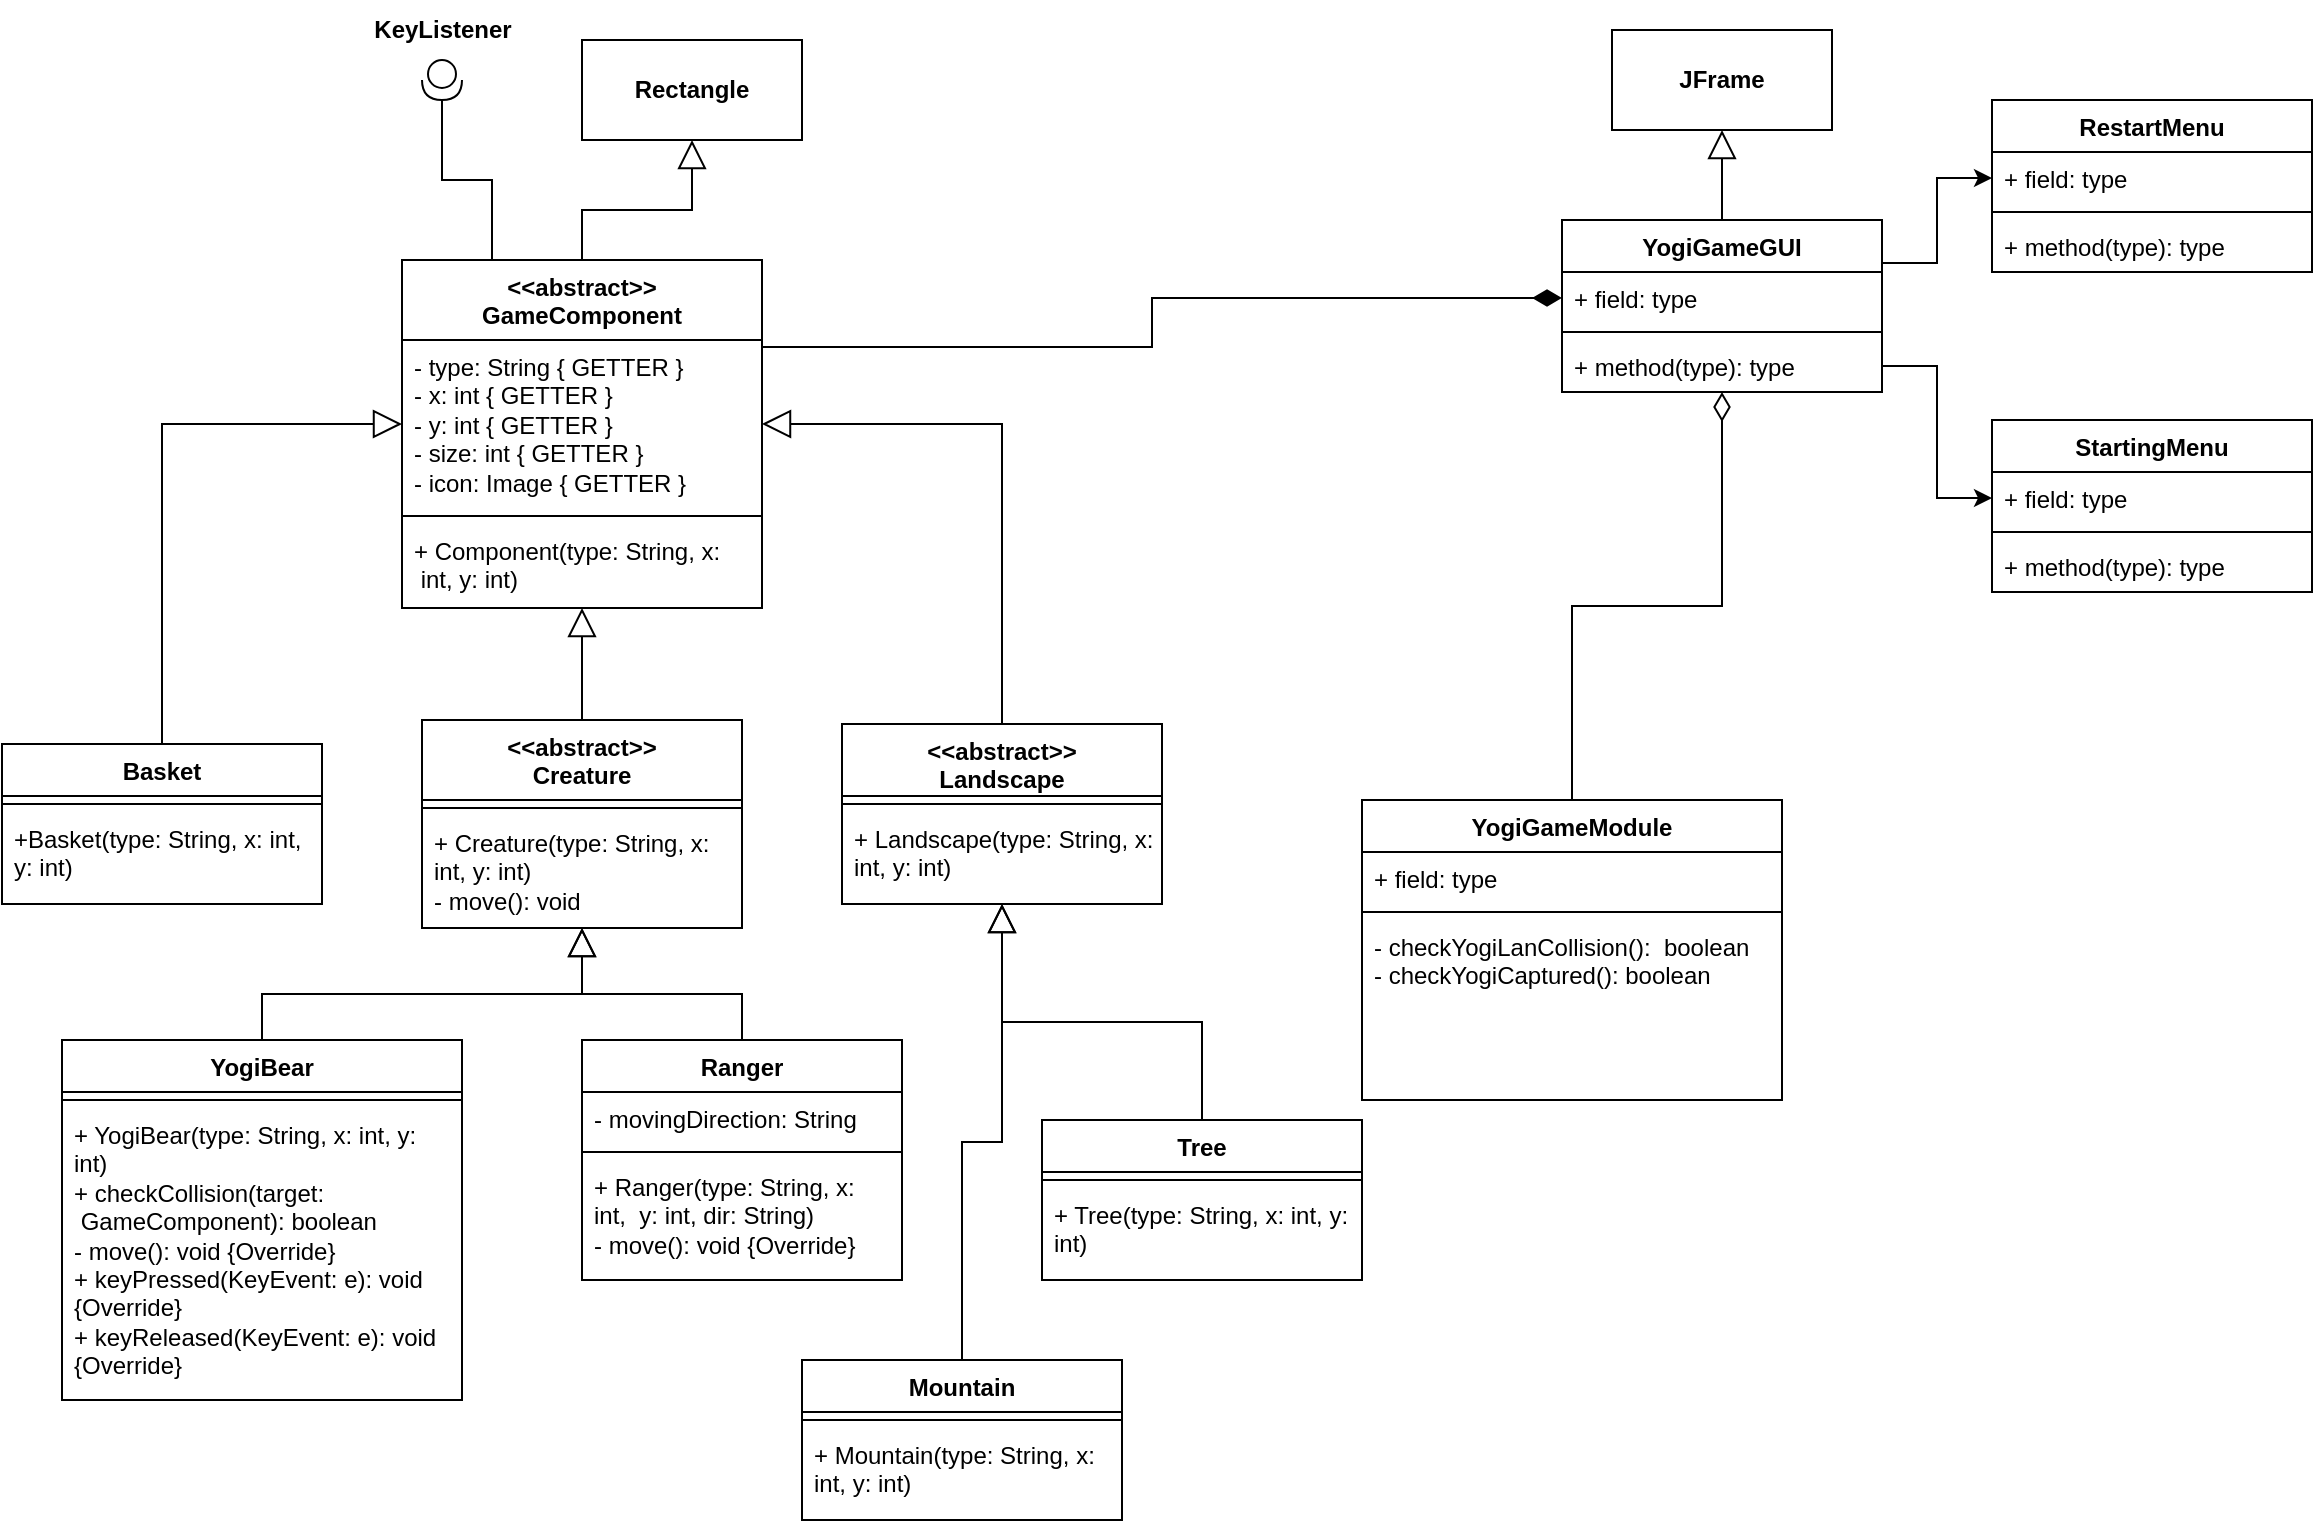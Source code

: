 <mxfile version="24.9.3">
  <diagram name="Page-1" id="V1T5ub4eXaLLm83vhyxi">
    <mxGraphModel dx="1122" dy="1882" grid="1" gridSize="10" guides="1" tooltips="1" connect="1" arrows="1" fold="1" page="1" pageScale="1" pageWidth="850" pageHeight="1100" math="0" shadow="0">
      <root>
        <mxCell id="0" />
        <mxCell id="1" parent="0" />
        <mxCell id="JW1Y3XpuhCUsItWBqjoq-34" style="edgeStyle=orthogonalEdgeStyle;rounded=0;orthogonalLoop=1;jettySize=auto;html=1;exitX=0.5;exitY=0;exitDx=0;exitDy=0;endArrow=block;endFill=0;endSize=12;" parent="1" source="37ParpVeFPUFG8CqIVVN-1" target="JW1Y3XpuhCUsItWBqjoq-13" edge="1">
          <mxGeometry relative="1" as="geometry" />
        </mxCell>
        <mxCell id="37ParpVeFPUFG8CqIVVN-1" value="&lt;div&gt;&amp;lt;&amp;lt;abstract&amp;gt;&amp;gt;&lt;/div&gt;Creature" style="swimlane;fontStyle=1;align=center;verticalAlign=top;childLayout=stackLayout;horizontal=1;startSize=40;horizontalStack=0;resizeParent=1;resizeParentMax=0;resizeLast=0;collapsible=1;marginBottom=0;whiteSpace=wrap;html=1;" parent="1" vertex="1">
          <mxGeometry x="330" y="-60" width="160" height="104" as="geometry" />
        </mxCell>
        <mxCell id="37ParpVeFPUFG8CqIVVN-3" value="" style="line;strokeWidth=1;fillColor=none;align=left;verticalAlign=middle;spacingTop=-1;spacingLeft=3;spacingRight=3;rotatable=0;labelPosition=right;points=[];portConstraint=eastwest;strokeColor=inherit;" parent="37ParpVeFPUFG8CqIVVN-1" vertex="1">
          <mxGeometry y="40" width="160" height="8" as="geometry" />
        </mxCell>
        <mxCell id="37ParpVeFPUFG8CqIVVN-4" value="&lt;div&gt;+ Creature(type: String, x: int, y: int)&lt;/div&gt;- move(): void" style="text;strokeColor=none;fillColor=none;align=left;verticalAlign=top;spacingLeft=4;spacingRight=4;overflow=hidden;rotatable=0;points=[[0,0.5],[1,0.5]];portConstraint=eastwest;whiteSpace=wrap;html=1;" parent="37ParpVeFPUFG8CqIVVN-1" vertex="1">
          <mxGeometry y="48" width="160" height="56" as="geometry" />
        </mxCell>
        <mxCell id="JW1Y3XpuhCUsItWBqjoq-33" style="edgeStyle=orthogonalEdgeStyle;rounded=0;orthogonalLoop=1;jettySize=auto;html=1;exitX=0.5;exitY=0;exitDx=0;exitDy=0;endArrow=block;endFill=0;endSize=12;" parent="1" source="JW1Y3XpuhCUsItWBqjoq-1" target="37ParpVeFPUFG8CqIVVN-1" edge="1">
          <mxGeometry relative="1" as="geometry" />
        </mxCell>
        <mxCell id="JW1Y3XpuhCUsItWBqjoq-1" value="YogiBear" style="swimlane;fontStyle=1;align=center;verticalAlign=top;childLayout=stackLayout;horizontal=1;startSize=26;horizontalStack=0;resizeParent=1;resizeParentMax=0;resizeLast=0;collapsible=1;marginBottom=0;whiteSpace=wrap;html=1;" parent="1" vertex="1">
          <mxGeometry x="150" y="100" width="200" height="180" as="geometry" />
        </mxCell>
        <mxCell id="JW1Y3XpuhCUsItWBqjoq-3" value="" style="line;strokeWidth=1;fillColor=none;align=left;verticalAlign=middle;spacingTop=-1;spacingLeft=3;spacingRight=3;rotatable=0;labelPosition=right;points=[];portConstraint=eastwest;strokeColor=inherit;" parent="JW1Y3XpuhCUsItWBqjoq-1" vertex="1">
          <mxGeometry y="26" width="200" height="8" as="geometry" />
        </mxCell>
        <mxCell id="JW1Y3XpuhCUsItWBqjoq-4" value="&lt;div&gt;+ YogiBear(type: String, x: int, y: int)&lt;/div&gt;+ checkCollision(target:&amp;nbsp; &amp;nbsp; &amp;nbsp; &amp;nbsp;GameComponent): boolean&lt;div&gt;- move(): void {Override}&lt;/div&gt;&lt;div&gt;+ keyPressed(KeyEvent: e): void {Override}&lt;/div&gt;&lt;div&gt;+ keyReleased(KeyEvent: e): void {Override}&lt;/div&gt;" style="text;strokeColor=none;fillColor=none;align=left;verticalAlign=top;spacingLeft=4;spacingRight=4;overflow=hidden;rotatable=0;points=[[0,0.5],[1,0.5]];portConstraint=eastwest;whiteSpace=wrap;html=1;" parent="JW1Y3XpuhCUsItWBqjoq-1" vertex="1">
          <mxGeometry y="34" width="200" height="146" as="geometry" />
        </mxCell>
        <mxCell id="JW1Y3XpuhCUsItWBqjoq-37" style="edgeStyle=orthogonalEdgeStyle;rounded=0;orthogonalLoop=1;jettySize=auto;html=1;exitX=0.5;exitY=0;exitDx=0;exitDy=0;entryX=0;entryY=0.5;entryDx=0;entryDy=0;endArrow=block;endFill=0;endSize=12;" parent="1" source="JW1Y3XpuhCUsItWBqjoq-5" target="JW1Y3XpuhCUsItWBqjoq-14" edge="1">
          <mxGeometry relative="1" as="geometry" />
        </mxCell>
        <mxCell id="JW1Y3XpuhCUsItWBqjoq-5" value="Basket" style="swimlane;fontStyle=1;align=center;verticalAlign=top;childLayout=stackLayout;horizontal=1;startSize=26;horizontalStack=0;resizeParent=1;resizeParentMax=0;resizeLast=0;collapsible=1;marginBottom=0;whiteSpace=wrap;html=1;" parent="1" vertex="1">
          <mxGeometry x="120" y="-48" width="160" height="80" as="geometry" />
        </mxCell>
        <mxCell id="JW1Y3XpuhCUsItWBqjoq-7" value="" style="line;strokeWidth=1;fillColor=none;align=left;verticalAlign=middle;spacingTop=-1;spacingLeft=3;spacingRight=3;rotatable=0;labelPosition=right;points=[];portConstraint=eastwest;strokeColor=inherit;" parent="JW1Y3XpuhCUsItWBqjoq-5" vertex="1">
          <mxGeometry y="26" width="160" height="8" as="geometry" />
        </mxCell>
        <mxCell id="JW1Y3XpuhCUsItWBqjoq-8" value="+Basket(type: String, x: int, y: int)" style="text;strokeColor=none;fillColor=none;align=left;verticalAlign=top;spacingLeft=4;spacingRight=4;overflow=hidden;rotatable=0;points=[[0,0.5],[1,0.5]];portConstraint=eastwest;whiteSpace=wrap;html=1;" parent="JW1Y3XpuhCUsItWBqjoq-5" vertex="1">
          <mxGeometry y="34" width="160" height="46" as="geometry" />
        </mxCell>
        <mxCell id="JW1Y3XpuhCUsItWBqjoq-36" style="edgeStyle=orthogonalEdgeStyle;rounded=0;orthogonalLoop=1;jettySize=auto;html=1;exitX=0.5;exitY=0;exitDx=0;exitDy=0;entryX=1;entryY=0.5;entryDx=0;entryDy=0;endArrow=block;endFill=0;endSize=12;" parent="1" source="JW1Y3XpuhCUsItWBqjoq-9" target="JW1Y3XpuhCUsItWBqjoq-14" edge="1">
          <mxGeometry relative="1" as="geometry" />
        </mxCell>
        <mxCell id="JW1Y3XpuhCUsItWBqjoq-9" value="&lt;div&gt;&amp;lt;&amp;lt;abstract&amp;gt;&amp;gt;&lt;/div&gt;Landscape" style="swimlane;fontStyle=1;align=center;verticalAlign=top;childLayout=stackLayout;horizontal=1;startSize=36;horizontalStack=0;resizeParent=1;resizeParentMax=0;resizeLast=0;collapsible=1;marginBottom=0;whiteSpace=wrap;html=1;" parent="1" vertex="1">
          <mxGeometry x="540" y="-58" width="160" height="90" as="geometry" />
        </mxCell>
        <mxCell id="JW1Y3XpuhCUsItWBqjoq-11" value="" style="line;strokeWidth=1;fillColor=none;align=left;verticalAlign=middle;spacingTop=-1;spacingLeft=3;spacingRight=3;rotatable=0;labelPosition=right;points=[];portConstraint=eastwest;strokeColor=inherit;" parent="JW1Y3XpuhCUsItWBqjoq-9" vertex="1">
          <mxGeometry y="36" width="160" height="8" as="geometry" />
        </mxCell>
        <mxCell id="JW1Y3XpuhCUsItWBqjoq-12" value="+ Landscape(type: String, x: int, y: int)" style="text;strokeColor=none;fillColor=none;align=left;verticalAlign=top;spacingLeft=4;spacingRight=4;overflow=hidden;rotatable=0;points=[[0,0.5],[1,0.5]];portConstraint=eastwest;whiteSpace=wrap;html=1;" parent="JW1Y3XpuhCUsItWBqjoq-9" vertex="1">
          <mxGeometry y="44" width="160" height="46" as="geometry" />
        </mxCell>
        <mxCell id="Aqfv4AWS69Kue3A25FG4-6" style="edgeStyle=orthogonalEdgeStyle;rounded=0;orthogonalLoop=1;jettySize=auto;html=1;exitX=0.5;exitY=0;exitDx=0;exitDy=0;entryX=0.5;entryY=1;entryDx=0;entryDy=0;endArrow=block;endFill=0;endSize=12;" parent="1" source="JW1Y3XpuhCUsItWBqjoq-13" target="Aqfv4AWS69Kue3A25FG4-5" edge="1">
          <mxGeometry relative="1" as="geometry" />
        </mxCell>
        <mxCell id="Aqfv4AWS69Kue3A25FG4-27" style="edgeStyle=orthogonalEdgeStyle;rounded=0;orthogonalLoop=1;jettySize=auto;html=1;exitX=1;exitY=0.25;exitDx=0;exitDy=0;entryX=0;entryY=0.5;entryDx=0;entryDy=0;endArrow=diamondThin;endFill=1;endSize=12;" parent="1" source="JW1Y3XpuhCUsItWBqjoq-13" target="Aqfv4AWS69Kue3A25FG4-12" edge="1">
          <mxGeometry relative="1" as="geometry" />
        </mxCell>
        <mxCell id="_yU-8EtJCTcdnknjxa69-10" style="edgeStyle=orthogonalEdgeStyle;rounded=0;orthogonalLoop=1;jettySize=auto;html=1;exitX=0.25;exitY=0;exitDx=0;exitDy=0;endArrow=none;endFill=0;" edge="1" parent="1" source="JW1Y3XpuhCUsItWBqjoq-13" target="_yU-8EtJCTcdnknjxa69-3">
          <mxGeometry relative="1" as="geometry" />
        </mxCell>
        <mxCell id="JW1Y3XpuhCUsItWBqjoq-13" value="&lt;div&gt;&amp;lt;&amp;lt;abstract&amp;gt;&amp;gt;&lt;/div&gt;GameComponent" style="swimlane;fontStyle=1;align=center;verticalAlign=top;childLayout=stackLayout;horizontal=1;startSize=40;horizontalStack=0;resizeParent=1;resizeParentMax=0;resizeLast=0;collapsible=1;marginBottom=0;whiteSpace=wrap;html=1;" parent="1" vertex="1">
          <mxGeometry x="320" y="-290" width="180" height="174" as="geometry" />
        </mxCell>
        <mxCell id="JW1Y3XpuhCUsItWBqjoq-14" value="&lt;div&gt;- type: String { GETTER }&lt;/div&gt;- x: int { GETTER }&lt;div&gt;- y: int { GETTER }&lt;/div&gt;&lt;div&gt;- size: int { GETTER }&lt;/div&gt;&lt;div&gt;- icon: Image { GETTER }&amp;nbsp;&lt;/div&gt;" style="text;strokeColor=none;fillColor=none;align=left;verticalAlign=top;spacingLeft=4;spacingRight=4;overflow=hidden;rotatable=0;points=[[0,0.5],[1,0.5]];portConstraint=eastwest;whiteSpace=wrap;html=1;" parent="JW1Y3XpuhCUsItWBqjoq-13" vertex="1">
          <mxGeometry y="40" width="180" height="84" as="geometry" />
        </mxCell>
        <mxCell id="JW1Y3XpuhCUsItWBqjoq-15" value="" style="line;strokeWidth=1;fillColor=none;align=left;verticalAlign=middle;spacingTop=-1;spacingLeft=3;spacingRight=3;rotatable=0;labelPosition=right;points=[];portConstraint=eastwest;strokeColor=inherit;" parent="JW1Y3XpuhCUsItWBqjoq-13" vertex="1">
          <mxGeometry y="124" width="180" height="8" as="geometry" />
        </mxCell>
        <mxCell id="JW1Y3XpuhCUsItWBqjoq-16" value="&lt;div&gt;+ Component(type: String, x:&amp;nbsp; &amp;nbsp; &amp;nbsp;int, y: int)&lt;/div&gt;" style="text;strokeColor=none;fillColor=none;align=left;verticalAlign=top;spacingLeft=4;spacingRight=4;overflow=hidden;rotatable=0;points=[[0,0.5],[1,0.5]];portConstraint=eastwest;whiteSpace=wrap;html=1;" parent="JW1Y3XpuhCUsItWBqjoq-13" vertex="1">
          <mxGeometry y="132" width="180" height="42" as="geometry" />
        </mxCell>
        <mxCell id="JW1Y3XpuhCUsItWBqjoq-32" style="edgeStyle=orthogonalEdgeStyle;rounded=0;orthogonalLoop=1;jettySize=auto;html=1;exitX=0.5;exitY=0;exitDx=0;exitDy=0;endArrow=block;endFill=0;endSize=12;" parent="1" source="JW1Y3XpuhCUsItWBqjoq-17" target="37ParpVeFPUFG8CqIVVN-1" edge="1">
          <mxGeometry relative="1" as="geometry" />
        </mxCell>
        <mxCell id="JW1Y3XpuhCUsItWBqjoq-17" value="Ranger" style="swimlane;fontStyle=1;align=center;verticalAlign=top;childLayout=stackLayout;horizontal=1;startSize=26;horizontalStack=0;resizeParent=1;resizeParentMax=0;resizeLast=0;collapsible=1;marginBottom=0;whiteSpace=wrap;html=1;" parent="1" vertex="1">
          <mxGeometry x="410" y="100" width="160" height="120" as="geometry" />
        </mxCell>
        <mxCell id="JW1Y3XpuhCUsItWBqjoq-18" value="- movingDirection: String" style="text;strokeColor=none;fillColor=none;align=left;verticalAlign=top;spacingLeft=4;spacingRight=4;overflow=hidden;rotatable=0;points=[[0,0.5],[1,0.5]];portConstraint=eastwest;whiteSpace=wrap;html=1;" parent="JW1Y3XpuhCUsItWBqjoq-17" vertex="1">
          <mxGeometry y="26" width="160" height="26" as="geometry" />
        </mxCell>
        <mxCell id="JW1Y3XpuhCUsItWBqjoq-19" value="" style="line;strokeWidth=1;fillColor=none;align=left;verticalAlign=middle;spacingTop=-1;spacingLeft=3;spacingRight=3;rotatable=0;labelPosition=right;points=[];portConstraint=eastwest;strokeColor=inherit;" parent="JW1Y3XpuhCUsItWBqjoq-17" vertex="1">
          <mxGeometry y="52" width="160" height="8" as="geometry" />
        </mxCell>
        <mxCell id="JW1Y3XpuhCUsItWBqjoq-20" value="+ Ranger(type: String, x: int,&amp;nbsp; y: int, dir: String)&lt;div&gt;- move(): void {Override}&lt;/div&gt;" style="text;strokeColor=none;fillColor=none;align=left;verticalAlign=top;spacingLeft=4;spacingRight=4;overflow=hidden;rotatable=0;points=[[0,0.5],[1,0.5]];portConstraint=eastwest;whiteSpace=wrap;html=1;" parent="JW1Y3XpuhCUsItWBqjoq-17" vertex="1">
          <mxGeometry y="60" width="160" height="60" as="geometry" />
        </mxCell>
        <mxCell id="JW1Y3XpuhCUsItWBqjoq-29" style="edgeStyle=orthogonalEdgeStyle;rounded=0;orthogonalLoop=1;jettySize=auto;html=1;exitX=0.5;exitY=0;exitDx=0;exitDy=0;strokeWidth=1;endArrow=block;endFill=0;endSize=12;" parent="1" source="JW1Y3XpuhCUsItWBqjoq-21" target="JW1Y3XpuhCUsItWBqjoq-9" edge="1">
          <mxGeometry relative="1" as="geometry" />
        </mxCell>
        <mxCell id="JW1Y3XpuhCUsItWBqjoq-21" value="Tree" style="swimlane;fontStyle=1;align=center;verticalAlign=top;childLayout=stackLayout;horizontal=1;startSize=26;horizontalStack=0;resizeParent=1;resizeParentMax=0;resizeLast=0;collapsible=1;marginBottom=0;whiteSpace=wrap;html=1;" parent="1" vertex="1">
          <mxGeometry x="640" y="140" width="160" height="80" as="geometry" />
        </mxCell>
        <mxCell id="JW1Y3XpuhCUsItWBqjoq-23" value="" style="line;strokeWidth=1;fillColor=none;align=left;verticalAlign=middle;spacingTop=-1;spacingLeft=3;spacingRight=3;rotatable=0;labelPosition=right;points=[];portConstraint=eastwest;strokeColor=inherit;" parent="JW1Y3XpuhCUsItWBqjoq-21" vertex="1">
          <mxGeometry y="26" width="160" height="8" as="geometry" />
        </mxCell>
        <mxCell id="JW1Y3XpuhCUsItWBqjoq-24" value="+ Tree(type: String, x: int, y: int)" style="text;strokeColor=none;fillColor=none;align=left;verticalAlign=top;spacingLeft=4;spacingRight=4;overflow=hidden;rotatable=0;points=[[0,0.5],[1,0.5]];portConstraint=eastwest;whiteSpace=wrap;html=1;" parent="JW1Y3XpuhCUsItWBqjoq-21" vertex="1">
          <mxGeometry y="34" width="160" height="46" as="geometry" />
        </mxCell>
        <mxCell id="JW1Y3XpuhCUsItWBqjoq-30" style="edgeStyle=orthogonalEdgeStyle;rounded=0;orthogonalLoop=1;jettySize=auto;html=1;endArrow=block;endFill=0;endSize=12;" parent="1" source="JW1Y3XpuhCUsItWBqjoq-25" target="JW1Y3XpuhCUsItWBqjoq-9" edge="1">
          <mxGeometry relative="1" as="geometry" />
        </mxCell>
        <mxCell id="JW1Y3XpuhCUsItWBqjoq-25" value="Mountain" style="swimlane;fontStyle=1;align=center;verticalAlign=top;childLayout=stackLayout;horizontal=1;startSize=26;horizontalStack=0;resizeParent=1;resizeParentMax=0;resizeLast=0;collapsible=1;marginBottom=0;whiteSpace=wrap;html=1;" parent="1" vertex="1">
          <mxGeometry x="520" y="260" width="160" height="80" as="geometry" />
        </mxCell>
        <mxCell id="JW1Y3XpuhCUsItWBqjoq-27" value="" style="line;strokeWidth=1;fillColor=none;align=left;verticalAlign=middle;spacingTop=-1;spacingLeft=3;spacingRight=3;rotatable=0;labelPosition=right;points=[];portConstraint=eastwest;strokeColor=inherit;" parent="JW1Y3XpuhCUsItWBqjoq-25" vertex="1">
          <mxGeometry y="26" width="160" height="8" as="geometry" />
        </mxCell>
        <mxCell id="JW1Y3XpuhCUsItWBqjoq-28" value="+ Mountain(type: String, x: int, y: int)" style="text;strokeColor=none;fillColor=none;align=left;verticalAlign=top;spacingLeft=4;spacingRight=4;overflow=hidden;rotatable=0;points=[[0,0.5],[1,0.5]];portConstraint=eastwest;whiteSpace=wrap;html=1;" parent="JW1Y3XpuhCUsItWBqjoq-25" vertex="1">
          <mxGeometry y="34" width="160" height="46" as="geometry" />
        </mxCell>
        <mxCell id="Aqfv4AWS69Kue3A25FG4-5" value="&lt;b&gt;Rectangle&lt;/b&gt;" style="html=1;whiteSpace=wrap;" parent="1" vertex="1">
          <mxGeometry x="410" y="-400" width="110" height="50" as="geometry" />
        </mxCell>
        <mxCell id="Aqfv4AWS69Kue3A25FG4-24" style="edgeStyle=orthogonalEdgeStyle;rounded=0;orthogonalLoop=1;jettySize=auto;html=1;exitX=0.5;exitY=0;exitDx=0;exitDy=0;endArrow=diamondThin;endFill=0;endSize=12;" parent="1" source="Aqfv4AWS69Kue3A25FG4-7" target="Aqfv4AWS69Kue3A25FG4-11" edge="1">
          <mxGeometry relative="1" as="geometry" />
        </mxCell>
        <mxCell id="Aqfv4AWS69Kue3A25FG4-7" value="YogiGameModule" style="swimlane;fontStyle=1;align=center;verticalAlign=top;childLayout=stackLayout;horizontal=1;startSize=26;horizontalStack=0;resizeParent=1;resizeParentMax=0;resizeLast=0;collapsible=1;marginBottom=0;whiteSpace=wrap;html=1;" parent="1" vertex="1">
          <mxGeometry x="800" y="-20" width="210" height="150" as="geometry" />
        </mxCell>
        <mxCell id="Aqfv4AWS69Kue3A25FG4-8" value="+ field: type" style="text;strokeColor=none;fillColor=none;align=left;verticalAlign=top;spacingLeft=4;spacingRight=4;overflow=hidden;rotatable=0;points=[[0,0.5],[1,0.5]];portConstraint=eastwest;whiteSpace=wrap;html=1;" parent="Aqfv4AWS69Kue3A25FG4-7" vertex="1">
          <mxGeometry y="26" width="210" height="26" as="geometry" />
        </mxCell>
        <mxCell id="Aqfv4AWS69Kue3A25FG4-9" value="" style="line;strokeWidth=1;fillColor=none;align=left;verticalAlign=middle;spacingTop=-1;spacingLeft=3;spacingRight=3;rotatable=0;labelPosition=right;points=[];portConstraint=eastwest;strokeColor=inherit;" parent="Aqfv4AWS69Kue3A25FG4-7" vertex="1">
          <mxGeometry y="52" width="210" height="8" as="geometry" />
        </mxCell>
        <mxCell id="Aqfv4AWS69Kue3A25FG4-10" value="- checkYogiLanCollision():&amp;nbsp; boolean&lt;div&gt;- checkYogiCaptured(): boolean&lt;/div&gt;" style="text;strokeColor=none;fillColor=none;align=left;verticalAlign=top;spacingLeft=4;spacingRight=4;overflow=hidden;rotatable=0;points=[[0,0.5],[1,0.5]];portConstraint=eastwest;whiteSpace=wrap;html=1;" parent="Aqfv4AWS69Kue3A25FG4-7" vertex="1">
          <mxGeometry y="60" width="210" height="90" as="geometry" />
        </mxCell>
        <mxCell id="Aqfv4AWS69Kue3A25FG4-25" style="edgeStyle=orthogonalEdgeStyle;rounded=0;orthogonalLoop=1;jettySize=auto;html=1;exitX=1;exitY=0.25;exitDx=0;exitDy=0;entryX=0;entryY=0.5;entryDx=0;entryDy=0;" parent="1" source="Aqfv4AWS69Kue3A25FG4-11" target="Aqfv4AWS69Kue3A25FG4-20" edge="1">
          <mxGeometry relative="1" as="geometry" />
        </mxCell>
        <mxCell id="Aqfv4AWS69Kue3A25FG4-11" value="YogiGameGUI" style="swimlane;fontStyle=1;align=center;verticalAlign=top;childLayout=stackLayout;horizontal=1;startSize=26;horizontalStack=0;resizeParent=1;resizeParentMax=0;resizeLast=0;collapsible=1;marginBottom=0;whiteSpace=wrap;html=1;" parent="1" vertex="1">
          <mxGeometry x="900" y="-310" width="160" height="86" as="geometry" />
        </mxCell>
        <mxCell id="Aqfv4AWS69Kue3A25FG4-12" value="+ field: type" style="text;strokeColor=none;fillColor=none;align=left;verticalAlign=top;spacingLeft=4;spacingRight=4;overflow=hidden;rotatable=0;points=[[0,0.5],[1,0.5]];portConstraint=eastwest;whiteSpace=wrap;html=1;" parent="Aqfv4AWS69Kue3A25FG4-11" vertex="1">
          <mxGeometry y="26" width="160" height="26" as="geometry" />
        </mxCell>
        <mxCell id="Aqfv4AWS69Kue3A25FG4-13" value="" style="line;strokeWidth=1;fillColor=none;align=left;verticalAlign=middle;spacingTop=-1;spacingLeft=3;spacingRight=3;rotatable=0;labelPosition=right;points=[];portConstraint=eastwest;strokeColor=inherit;" parent="Aqfv4AWS69Kue3A25FG4-11" vertex="1">
          <mxGeometry y="52" width="160" height="8" as="geometry" />
        </mxCell>
        <mxCell id="Aqfv4AWS69Kue3A25FG4-14" value="+ method(type): type" style="text;strokeColor=none;fillColor=none;align=left;verticalAlign=top;spacingLeft=4;spacingRight=4;overflow=hidden;rotatable=0;points=[[0,0.5],[1,0.5]];portConstraint=eastwest;whiteSpace=wrap;html=1;" parent="Aqfv4AWS69Kue3A25FG4-11" vertex="1">
          <mxGeometry y="60" width="160" height="26" as="geometry" />
        </mxCell>
        <mxCell id="Aqfv4AWS69Kue3A25FG4-15" value="StartingMenu" style="swimlane;fontStyle=1;align=center;verticalAlign=top;childLayout=stackLayout;horizontal=1;startSize=26;horizontalStack=0;resizeParent=1;resizeParentMax=0;resizeLast=0;collapsible=1;marginBottom=0;whiteSpace=wrap;html=1;" parent="1" vertex="1">
          <mxGeometry x="1115" y="-210" width="160" height="86" as="geometry" />
        </mxCell>
        <mxCell id="Aqfv4AWS69Kue3A25FG4-16" value="+ field: type" style="text;strokeColor=none;fillColor=none;align=left;verticalAlign=top;spacingLeft=4;spacingRight=4;overflow=hidden;rotatable=0;points=[[0,0.5],[1,0.5]];portConstraint=eastwest;whiteSpace=wrap;html=1;" parent="Aqfv4AWS69Kue3A25FG4-15" vertex="1">
          <mxGeometry y="26" width="160" height="26" as="geometry" />
        </mxCell>
        <mxCell id="Aqfv4AWS69Kue3A25FG4-17" value="" style="line;strokeWidth=1;fillColor=none;align=left;verticalAlign=middle;spacingTop=-1;spacingLeft=3;spacingRight=3;rotatable=0;labelPosition=right;points=[];portConstraint=eastwest;strokeColor=inherit;" parent="Aqfv4AWS69Kue3A25FG4-15" vertex="1">
          <mxGeometry y="52" width="160" height="8" as="geometry" />
        </mxCell>
        <mxCell id="Aqfv4AWS69Kue3A25FG4-18" value="+ method(type): type" style="text;strokeColor=none;fillColor=none;align=left;verticalAlign=top;spacingLeft=4;spacingRight=4;overflow=hidden;rotatable=0;points=[[0,0.5],[1,0.5]];portConstraint=eastwest;whiteSpace=wrap;html=1;" parent="Aqfv4AWS69Kue3A25FG4-15" vertex="1">
          <mxGeometry y="60" width="160" height="26" as="geometry" />
        </mxCell>
        <mxCell id="Aqfv4AWS69Kue3A25FG4-19" value="RestartMenu" style="swimlane;fontStyle=1;align=center;verticalAlign=top;childLayout=stackLayout;horizontal=1;startSize=26;horizontalStack=0;resizeParent=1;resizeParentMax=0;resizeLast=0;collapsible=1;marginBottom=0;whiteSpace=wrap;html=1;" parent="1" vertex="1">
          <mxGeometry x="1115" y="-370" width="160" height="86" as="geometry" />
        </mxCell>
        <mxCell id="Aqfv4AWS69Kue3A25FG4-20" value="+ field: type" style="text;strokeColor=none;fillColor=none;align=left;verticalAlign=top;spacingLeft=4;spacingRight=4;overflow=hidden;rotatable=0;points=[[0,0.5],[1,0.5]];portConstraint=eastwest;whiteSpace=wrap;html=1;" parent="Aqfv4AWS69Kue3A25FG4-19" vertex="1">
          <mxGeometry y="26" width="160" height="26" as="geometry" />
        </mxCell>
        <mxCell id="Aqfv4AWS69Kue3A25FG4-21" value="" style="line;strokeWidth=1;fillColor=none;align=left;verticalAlign=middle;spacingTop=-1;spacingLeft=3;spacingRight=3;rotatable=0;labelPosition=right;points=[];portConstraint=eastwest;strokeColor=inherit;" parent="Aqfv4AWS69Kue3A25FG4-19" vertex="1">
          <mxGeometry y="52" width="160" height="8" as="geometry" />
        </mxCell>
        <mxCell id="Aqfv4AWS69Kue3A25FG4-22" value="+ method(type): type" style="text;strokeColor=none;fillColor=none;align=left;verticalAlign=top;spacingLeft=4;spacingRight=4;overflow=hidden;rotatable=0;points=[[0,0.5],[1,0.5]];portConstraint=eastwest;whiteSpace=wrap;html=1;" parent="Aqfv4AWS69Kue3A25FG4-19" vertex="1">
          <mxGeometry y="60" width="160" height="26" as="geometry" />
        </mxCell>
        <mxCell id="Aqfv4AWS69Kue3A25FG4-26" style="edgeStyle=orthogonalEdgeStyle;rounded=0;orthogonalLoop=1;jettySize=auto;html=1;exitX=1;exitY=0.5;exitDx=0;exitDy=0;entryX=0;entryY=0.5;entryDx=0;entryDy=0;" parent="1" source="Aqfv4AWS69Kue3A25FG4-14" target="Aqfv4AWS69Kue3A25FG4-16" edge="1">
          <mxGeometry relative="1" as="geometry" />
        </mxCell>
        <mxCell id="_yU-8EtJCTcdnknjxa69-3" value="" style="shape=providedRequiredInterface;html=1;verticalLabelPosition=bottom;sketch=0;direction=south;" vertex="1" parent="1">
          <mxGeometry x="330" y="-390" width="20" height="20" as="geometry" />
        </mxCell>
        <mxCell id="_yU-8EtJCTcdnknjxa69-9" value="&lt;b&gt;KeyListener&lt;/b&gt;" style="text;html=1;align=center;verticalAlign=middle;resizable=0;points=[];autosize=1;strokeColor=none;fillColor=none;" vertex="1" parent="1">
          <mxGeometry x="295" y="-420" width="90" height="30" as="geometry" />
        </mxCell>
        <mxCell id="_yU-8EtJCTcdnknjxa69-12" style="edgeStyle=orthogonalEdgeStyle;rounded=0;orthogonalLoop=1;jettySize=auto;html=1;entryX=0.5;entryY=0;entryDx=0;entryDy=0;startArrow=block;startFill=0;endArrow=none;endFill=0;startSize=12;" edge="1" parent="1" source="_yU-8EtJCTcdnknjxa69-11" target="Aqfv4AWS69Kue3A25FG4-11">
          <mxGeometry relative="1" as="geometry" />
        </mxCell>
        <mxCell id="_yU-8EtJCTcdnknjxa69-11" value="&lt;b&gt;JFrame&lt;/b&gt;" style="html=1;whiteSpace=wrap;" vertex="1" parent="1">
          <mxGeometry x="925" y="-405" width="110" height="50" as="geometry" />
        </mxCell>
      </root>
    </mxGraphModel>
  </diagram>
</mxfile>
